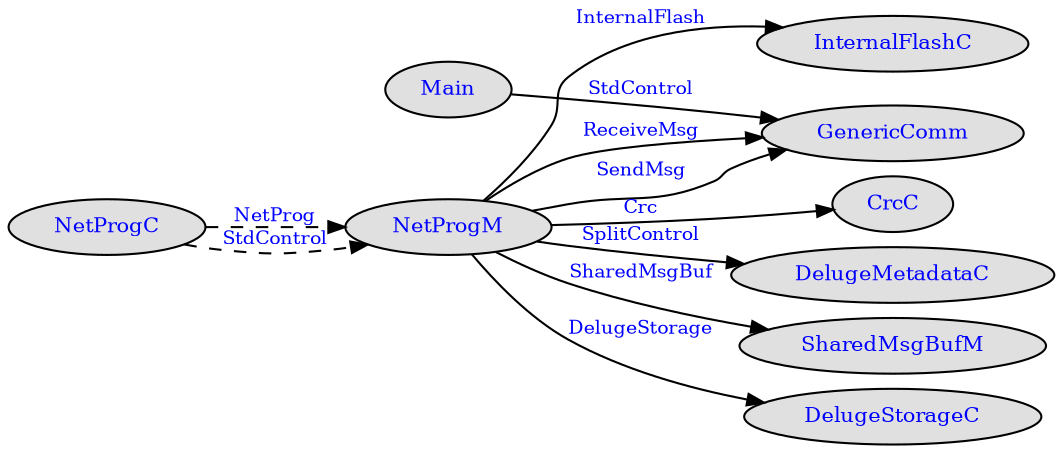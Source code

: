 digraph "NetProgC_if" {
    rankdir=LR;
    ratio=compress;
    margin="0,0";
    ranksep=0.0005; 
    nodesep=0.1; 
    node [shape=ellipse style=filled fillcolor="#e0e0e0"];
    node [fontsize=10 height=.1 width=.1];
    edge [fontsize=9 arrowsize=.8];
    node [fontcolor=blue];
    edge [fontcolor=blue];

    NetProgC [URL="tos.lib.Deluge.NetProgC.nc.html"];
    NetProgM [URL="tos.lib.Deluge.NetProgM.nc.html"];
    NetProgC -> NetProgM [ style=dashed label="NetProg" URL="tos.lib.Deluge.NetProg.nc.html" ];
    NetProgC [URL="tos.lib.Deluge.NetProgC.nc.html"];
    NetProgM [URL="tos.lib.Deluge.NetProgM.nc.html"];
    NetProgC -> NetProgM [ style=dashed label="StdControl" URL="tos.interfaces.StdControl.nc.html" ];
    NetProgM [URL="tos.lib.Deluge.NetProgM.nc.html"];
    InternalFlashC [URL="tos.platform.avrmote.InternalFlashC.nc.html"];
    NetProgM -> InternalFlashC [ label="InternalFlash" URL="tos.interfaces.InternalFlash.nc.html" ];
    Main [URL="tos.system.Main.nc.html"];
    GenericComm [URL="tos.system.GenericComm.nc.html"];
    Main -> GenericComm [ label="StdControl" URL="tos.interfaces.StdControl.nc.html" ];
    NetProgM [URL="tos.lib.Deluge.NetProgM.nc.html"];
    CrcC [URL="tos.system.CrcC.nc.html"];
    NetProgM -> CrcC [ label="Crc" URL="tos.interfaces.Crc.nc.html" ];
    NetProgM [URL="tos.lib.Deluge.NetProgM.nc.html"];
    DelugeMetadataC [URL="tos.lib.Deluge.DelugeMetadataC.nc.html"];
    NetProgM -> DelugeMetadataC [ label="SplitControl" URL="tos.interfaces.SplitControl.nc.html" ];
    NetProgM [URL="tos.lib.Deluge.NetProgM.nc.html"];
    GenericComm [URL="tos.system.GenericComm.nc.html"];
    NetProgM -> GenericComm [ label="ReceiveMsg" URL="tos.interfaces.ReceiveMsg.nc.html" ];
    NetProgM [URL="tos.lib.Deluge.NetProgM.nc.html"];
    GenericComm [URL="tos.system.GenericComm.nc.html"];
    NetProgM -> GenericComm [ label="SendMsg" URL="tos.interfaces.SendMsg.nc.html" ];
    NetProgM [URL="tos.lib.Deluge.NetProgM.nc.html"];
    SharedMsgBufM [URL="tos.lib.Deluge.SharedMsgBufM.nc.html"];
    NetProgM -> SharedMsgBufM [ label="SharedMsgBuf" URL="tos.lib.Deluge.SharedMsgBuf.nc.html" ];
    NetProgM [URL="tos.lib.Deluge.NetProgM.nc.html"];
    DelugeStorageC [URL="tos.lib.Deluge.DelugeStorageC.nc.html"];
    NetProgM -> DelugeStorageC [ label="DelugeStorage" URL="tos.lib.Deluge.DelugeStorage.nc.html" ];
}
